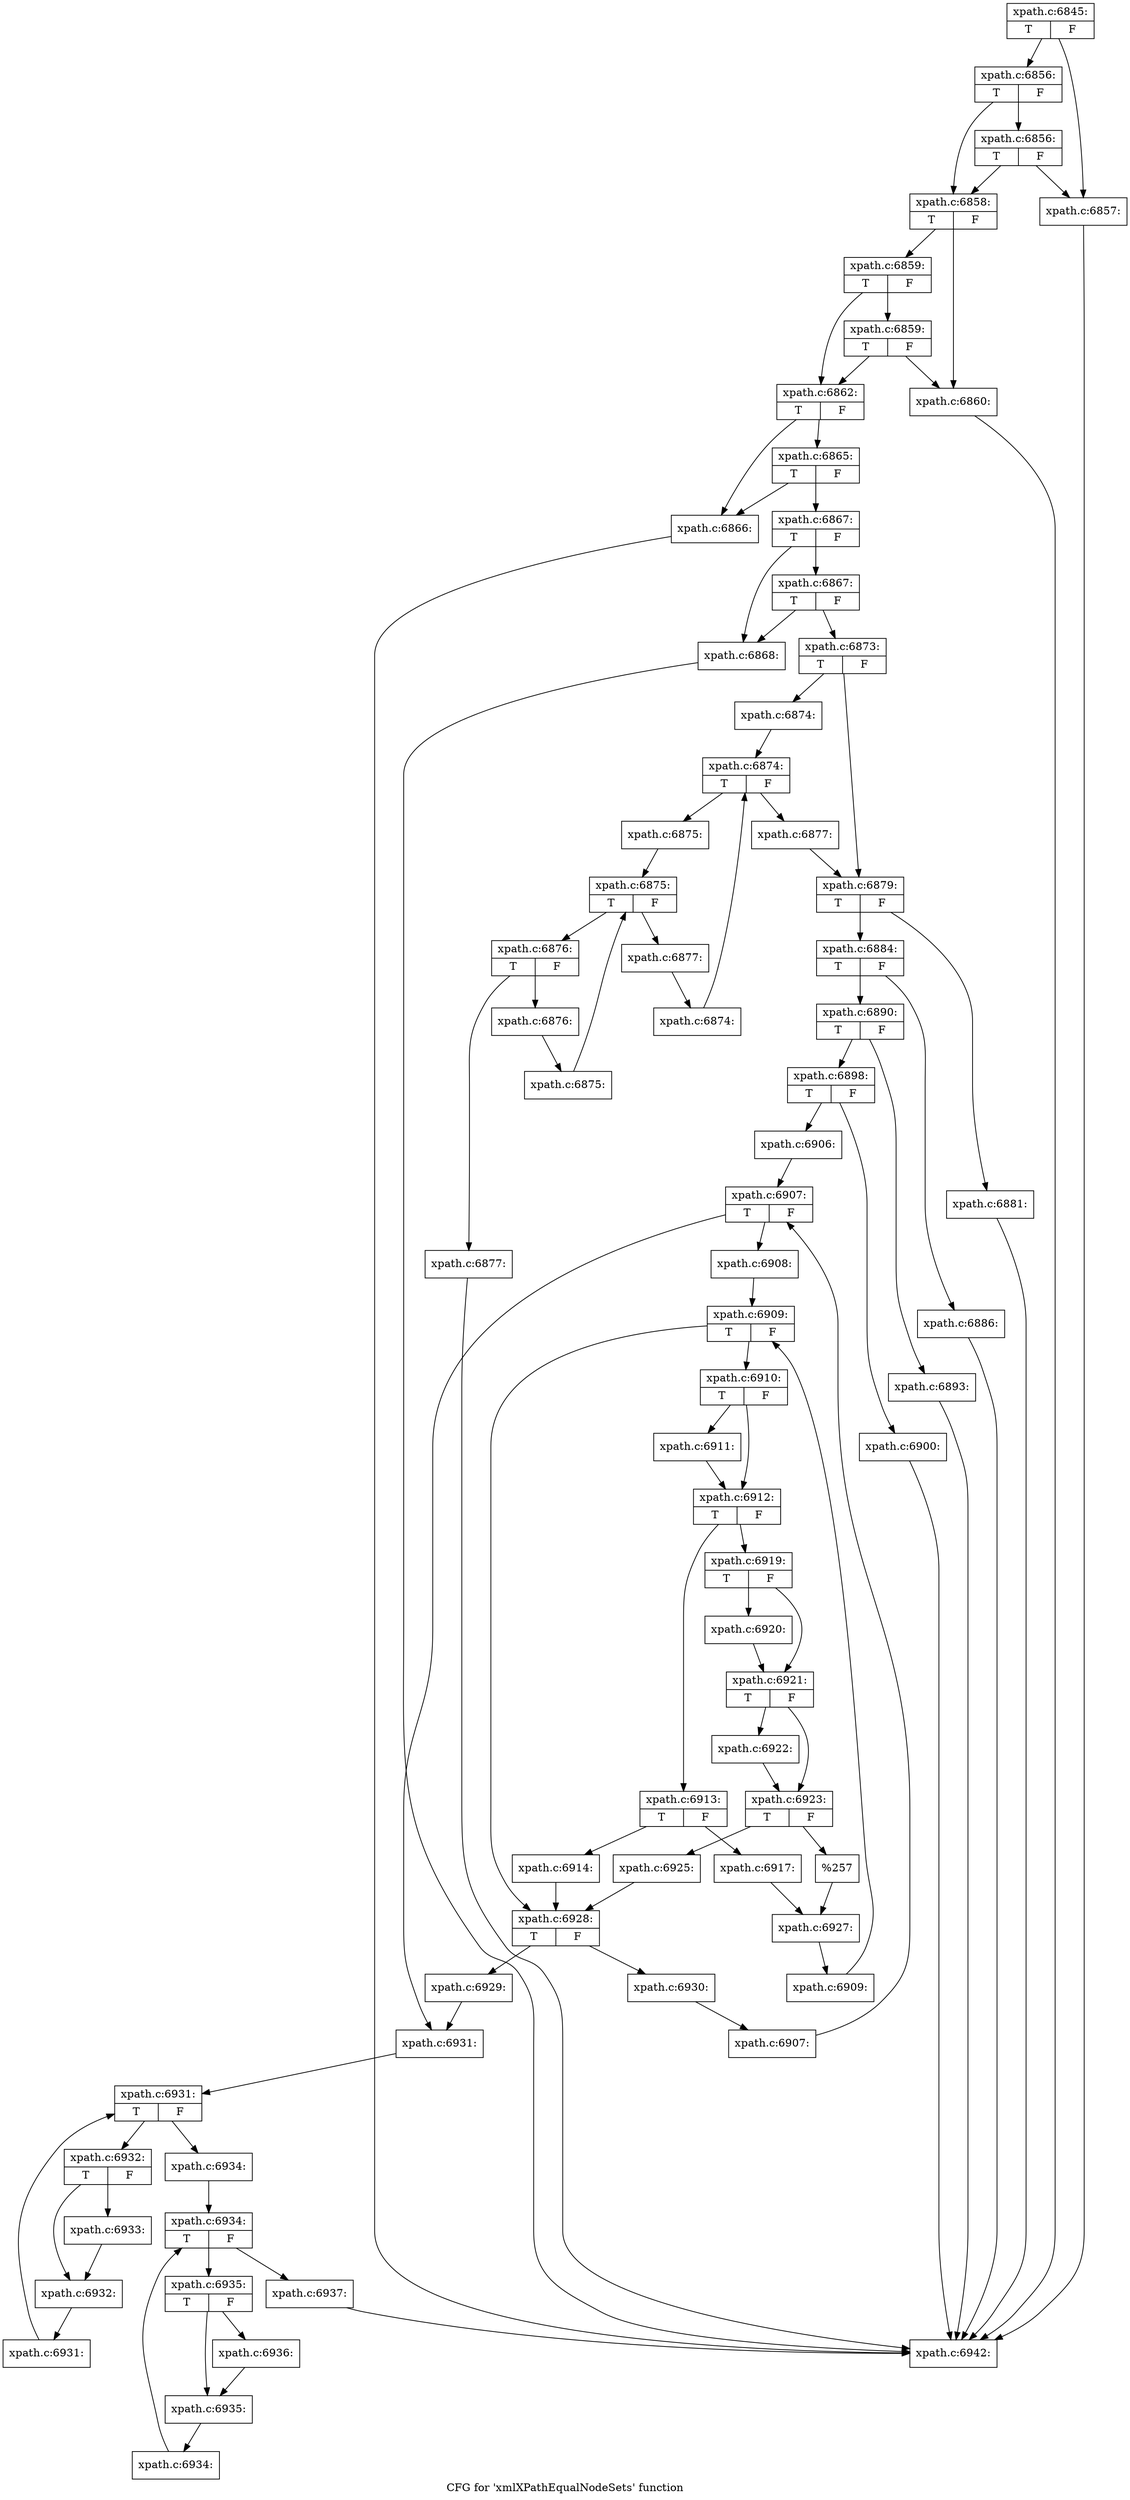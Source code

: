 digraph "CFG for 'xmlXPathEqualNodeSets' function" {
	label="CFG for 'xmlXPathEqualNodeSets' function";

	Node0x4d9ad00 [shape=record,label="{xpath.c:6845:|{<s0>T|<s1>F}}"];
	Node0x4d9ad00 -> Node0x4da0810;
	Node0x4d9ad00 -> Node0x4da08b0;
	Node0x4da08b0 [shape=record,label="{xpath.c:6856:|{<s0>T|<s1>F}}"];
	Node0x4da08b0 -> Node0x4da0bc0;
	Node0x4da08b0 -> Node0x4da0860;
	Node0x4da0bc0 [shape=record,label="{xpath.c:6856:|{<s0>T|<s1>F}}"];
	Node0x4da0bc0 -> Node0x4da0810;
	Node0x4da0bc0 -> Node0x4da0860;
	Node0x4da0810 [shape=record,label="{xpath.c:6857:}"];
	Node0x4da0810 -> Node0x4d9e300;
	Node0x4da0860 [shape=record,label="{xpath.c:6858:|{<s0>T|<s1>F}}"];
	Node0x4da0860 -> Node0x4da1480;
	Node0x4da0860 -> Node0x4da1520;
	Node0x4da1520 [shape=record,label="{xpath.c:6859:|{<s0>T|<s1>F}}"];
	Node0x4da1520 -> Node0x4da1830;
	Node0x4da1520 -> Node0x4da14d0;
	Node0x4da1830 [shape=record,label="{xpath.c:6859:|{<s0>T|<s1>F}}"];
	Node0x4da1830 -> Node0x4da1480;
	Node0x4da1830 -> Node0x4da14d0;
	Node0x4da1480 [shape=record,label="{xpath.c:6860:}"];
	Node0x4da1480 -> Node0x4d9e300;
	Node0x4da14d0 [shape=record,label="{xpath.c:6862:|{<s0>T|<s1>F}}"];
	Node0x4da14d0 -> Node0x4da2630;
	Node0x4da14d0 -> Node0x4da26d0;
	Node0x4da26d0 [shape=record,label="{xpath.c:6865:|{<s0>T|<s1>F}}"];
	Node0x4da26d0 -> Node0x4da2630;
	Node0x4da26d0 -> Node0x4da2680;
	Node0x4da2630 [shape=record,label="{xpath.c:6866:}"];
	Node0x4da2630 -> Node0x4d9e300;
	Node0x4da2680 [shape=record,label="{xpath.c:6867:|{<s0>T|<s1>F}}"];
	Node0x4da2680 -> Node0x4da2ef0;
	Node0x4da2680 -> Node0x4da2f90;
	Node0x4da2f90 [shape=record,label="{xpath.c:6867:|{<s0>T|<s1>F}}"];
	Node0x4da2f90 -> Node0x4da2ef0;
	Node0x4da2f90 -> Node0x4da2f40;
	Node0x4da2ef0 [shape=record,label="{xpath.c:6868:}"];
	Node0x4da2ef0 -> Node0x4d9e300;
	Node0x4da2f40 [shape=record,label="{xpath.c:6873:|{<s0>T|<s1>F}}"];
	Node0x4da2f40 -> Node0x4da37b0;
	Node0x4da2f40 -> Node0x4da3800;
	Node0x4da37b0 [shape=record,label="{xpath.c:6874:}"];
	Node0x4da37b0 -> Node0x4da3c80;
	Node0x4da3c80 [shape=record,label="{xpath.c:6874:|{<s0>T|<s1>F}}"];
	Node0x4da3c80 -> Node0x4da3f00;
	Node0x4da3c80 -> Node0x4da3ae0;
	Node0x4da3f00 [shape=record,label="{xpath.c:6875:}"];
	Node0x4da3f00 -> Node0x4da4410;
	Node0x4da4410 [shape=record,label="{xpath.c:6875:|{<s0>T|<s1>F}}"];
	Node0x4da4410 -> Node0x4da4690;
	Node0x4da4410 -> Node0x4da42f0;
	Node0x4da4690 [shape=record,label="{xpath.c:6876:|{<s0>T|<s1>F}}"];
	Node0x4da4690 -> Node0x4da4af0;
	Node0x4da4690 -> Node0x4da4b40;
	Node0x4da4af0 [shape=record,label="{xpath.c:6877:}"];
	Node0x4da4af0 -> Node0x4d9e300;
	Node0x4da4b40 [shape=record,label="{xpath.c:6876:}"];
	Node0x4da4b40 -> Node0x4da4600;
	Node0x4da4600 [shape=record,label="{xpath.c:6875:}"];
	Node0x4da4600 -> Node0x4da4410;
	Node0x4da42f0 [shape=record,label="{xpath.c:6877:}"];
	Node0x4da42f0 -> Node0x4da3e70;
	Node0x4da3e70 [shape=record,label="{xpath.c:6874:}"];
	Node0x4da3e70 -> Node0x4da3c80;
	Node0x4da3ae0 [shape=record,label="{xpath.c:6877:}"];
	Node0x4da3ae0 -> Node0x4da3800;
	Node0x4da3800 [shape=record,label="{xpath.c:6879:|{<s0>T|<s1>F}}"];
	Node0x4da3800 -> Node0x4da6180;
	Node0x4da3800 -> Node0x4da61d0;
	Node0x4da6180 [shape=record,label="{xpath.c:6881:}"];
	Node0x4da6180 -> Node0x4d9e300;
	Node0x4da61d0 [shape=record,label="{xpath.c:6884:|{<s0>T|<s1>F}}"];
	Node0x4da61d0 -> Node0x48d3e90;
	Node0x4da61d0 -> Node0x48d3ee0;
	Node0x48d3e90 [shape=record,label="{xpath.c:6886:}"];
	Node0x48d3e90 -> Node0x4d9e300;
	Node0x48d3ee0 [shape=record,label="{xpath.c:6890:|{<s0>T|<s1>F}}"];
	Node0x48d3ee0 -> Node0x4da93a0;
	Node0x48d3ee0 -> Node0x4da93f0;
	Node0x4da93a0 [shape=record,label="{xpath.c:6893:}"];
	Node0x4da93a0 -> Node0x4d9e300;
	Node0x4da93f0 [shape=record,label="{xpath.c:6898:|{<s0>T|<s1>F}}"];
	Node0x4da93f0 -> Node0x4daa430;
	Node0x4da93f0 -> Node0x4daa480;
	Node0x4daa430 [shape=record,label="{xpath.c:6900:}"];
	Node0x4daa430 -> Node0x4d9e300;
	Node0x4daa480 [shape=record,label="{xpath.c:6906:}"];
	Node0x4daa480 -> Node0x4dab7b0;
	Node0x4dab7b0 [shape=record,label="{xpath.c:6907:|{<s0>T|<s1>F}}"];
	Node0x4dab7b0 -> Node0x4daba90;
	Node0x4dab7b0 -> Node0x4dab6e0;
	Node0x4daba90 [shape=record,label="{xpath.c:6908:}"];
	Node0x4daba90 -> Node0x4dacb00;
	Node0x4dacb00 [shape=record,label="{xpath.c:6909:|{<s0>T|<s1>F}}"];
	Node0x4dacb00 -> Node0x4dad170;
	Node0x4dacb00 -> Node0x4dac7d0;
	Node0x4dad170 [shape=record,label="{xpath.c:6910:|{<s0>T|<s1>F}}"];
	Node0x4dad170 -> Node0x4dad470;
	Node0x4dad170 -> Node0x4dad4c0;
	Node0x4dad470 [shape=record,label="{xpath.c:6911:}"];
	Node0x4dad470 -> Node0x4dad4c0;
	Node0x4dad4c0 [shape=record,label="{xpath.c:6912:|{<s0>T|<s1>F}}"];
	Node0x4dad4c0 -> Node0x4dade40;
	Node0x4dad4c0 -> Node0x4dadee0;
	Node0x4dade40 [shape=record,label="{xpath.c:6913:|{<s0>T|<s1>F}}"];
	Node0x4dade40 -> Node0x4dae2b0;
	Node0x4dade40 -> Node0x4dae300;
	Node0x4dae2b0 [shape=record,label="{xpath.c:6914:}"];
	Node0x4dae2b0 -> Node0x4dac7d0;
	Node0x4dae300 [shape=record,label="{xpath.c:6917:}"];
	Node0x4dae300 -> Node0x4dade90;
	Node0x4dadee0 [shape=record,label="{xpath.c:6919:|{<s0>T|<s1>F}}"];
	Node0x4dadee0 -> Node0x4dae8d0;
	Node0x4dadee0 -> Node0x4dae920;
	Node0x4dae8d0 [shape=record,label="{xpath.c:6920:}"];
	Node0x4dae8d0 -> Node0x4dae920;
	Node0x4dae920 [shape=record,label="{xpath.c:6921:|{<s0>T|<s1>F}}"];
	Node0x4dae920 -> Node0x4daf5a0;
	Node0x4dae920 -> Node0x4daf5f0;
	Node0x4daf5a0 [shape=record,label="{xpath.c:6922:}"];
	Node0x4daf5a0 -> Node0x4daf5f0;
	Node0x4daf5f0 [shape=record,label="{xpath.c:6923:|{<s0>T|<s1>F}}"];
	Node0x4daf5f0 -> Node0x4db0a40;
	Node0x4daf5f0 -> Node0x4db0a90;
	Node0x4db0a40 [shape=record,label="{xpath.c:6925:}"];
	Node0x4db0a40 -> Node0x4dac7d0;
	Node0x4db0a90 [shape=record,label="{%257}"];
	Node0x4db0a90 -> Node0x4dade90;
	Node0x4dade90 [shape=record,label="{xpath.c:6927:}"];
	Node0x4dade90 -> Node0x4dad120;
	Node0x4dad120 [shape=record,label="{xpath.c:6909:}"];
	Node0x4dad120 -> Node0x4dacb00;
	Node0x4dac7d0 [shape=record,label="{xpath.c:6928:|{<s0>T|<s1>F}}"];
	Node0x4dac7d0 -> Node0x4db11e0;
	Node0x4dac7d0 -> Node0x4db1230;
	Node0x4db11e0 [shape=record,label="{xpath.c:6929:}"];
	Node0x4db11e0 -> Node0x4dab6e0;
	Node0x4db1230 [shape=record,label="{xpath.c:6930:}"];
	Node0x4db1230 -> Node0x4daba00;
	Node0x4daba00 [shape=record,label="{xpath.c:6907:}"];
	Node0x4daba00 -> Node0x4dab7b0;
	Node0x4dab6e0 [shape=record,label="{xpath.c:6931:}"];
	Node0x4dab6e0 -> Node0x4db1990;
	Node0x4db1990 [shape=record,label="{xpath.c:6931:|{<s0>T|<s1>F}}"];
	Node0x4db1990 -> Node0x4db1c70;
	Node0x4db1990 -> Node0x4db17f0;
	Node0x4db1c70 [shape=record,label="{xpath.c:6932:|{<s0>T|<s1>F}}"];
	Node0x4db1c70 -> Node0x4db20d0;
	Node0x4db1c70 -> Node0x4db2120;
	Node0x4db20d0 [shape=record,label="{xpath.c:6933:}"];
	Node0x4db20d0 -> Node0x4db2120;
	Node0x4db2120 [shape=record,label="{xpath.c:6932:}"];
	Node0x4db2120 -> Node0x4db1be0;
	Node0x4db1be0 [shape=record,label="{xpath.c:6931:}"];
	Node0x4db1be0 -> Node0x4db1990;
	Node0x4db17f0 [shape=record,label="{xpath.c:6934:}"];
	Node0x4db17f0 -> Node0x4db2d40;
	Node0x4db2d40 [shape=record,label="{xpath.c:6934:|{<s0>T|<s1>F}}"];
	Node0x4db2d40 -> Node0x4db3020;
	Node0x4db2d40 -> Node0x4db2ba0;
	Node0x4db3020 [shape=record,label="{xpath.c:6935:|{<s0>T|<s1>F}}"];
	Node0x4db3020 -> Node0x4db3480;
	Node0x4db3020 -> Node0x4db34d0;
	Node0x4db3480 [shape=record,label="{xpath.c:6936:}"];
	Node0x4db3480 -> Node0x4db34d0;
	Node0x4db34d0 [shape=record,label="{xpath.c:6935:}"];
	Node0x4db34d0 -> Node0x4db2f90;
	Node0x4db2f90 [shape=record,label="{xpath.c:6934:}"];
	Node0x4db2f90 -> Node0x4db2d40;
	Node0x4db2ba0 [shape=record,label="{xpath.c:6937:}"];
	Node0x4db2ba0 -> Node0x4d9e300;
	Node0x4d9e300 [shape=record,label="{xpath.c:6942:}"];
}
